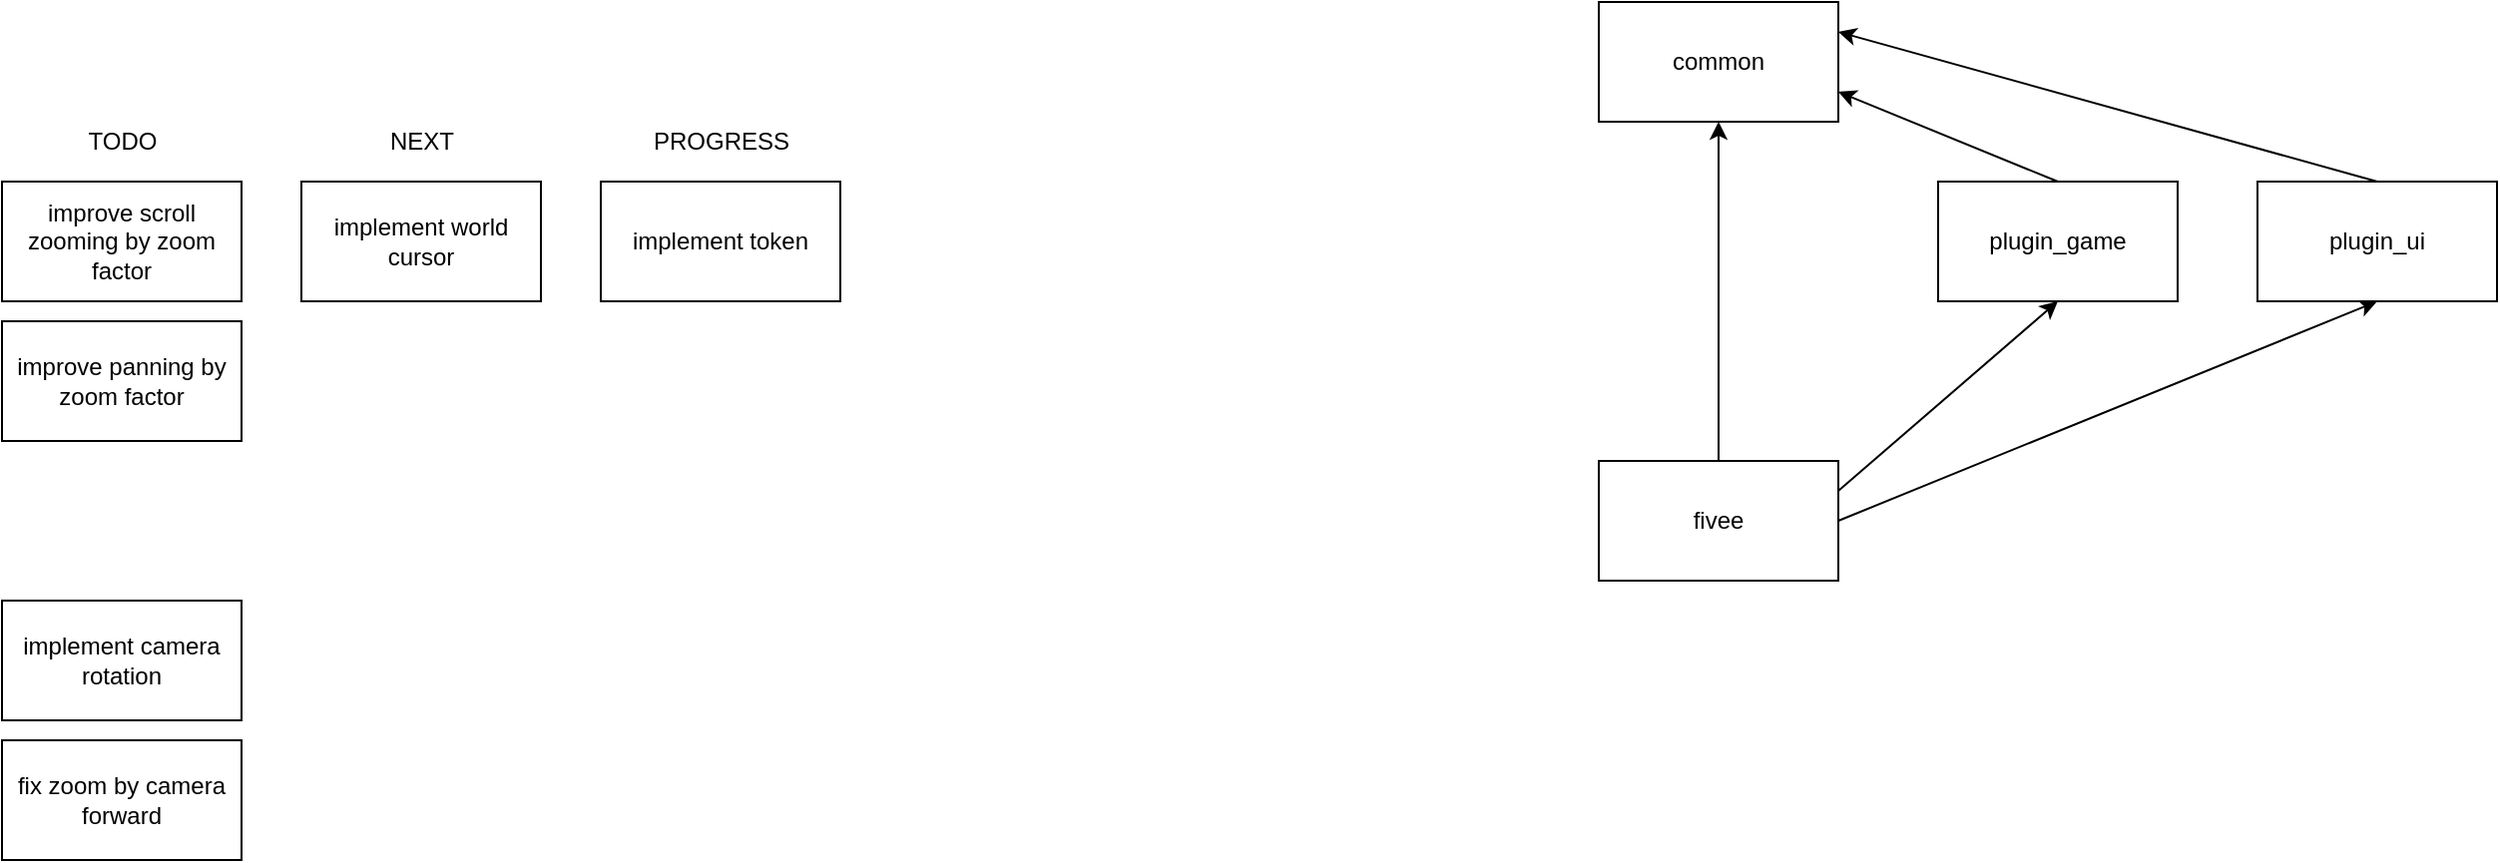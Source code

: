 <mxfile>
    <diagram id="fbY-3la6N2TdW8390JJk" name="Page-1">
        <mxGraphModel dx="2620" dy="904" grid="1" gridSize="10" guides="1" tooltips="1" connect="1" arrows="1" fold="1" page="1" pageScale="1" pageWidth="850" pageHeight="1100" math="0" shadow="0">
            <root>
                <mxCell id="0"/>
                <mxCell id="1" parent="0"/>
                <mxCell id="4" style="edgeStyle=none;html=1;exitX=0.5;exitY=0;exitDx=0;exitDy=0;" parent="1" source="2" target="3" edge="1">
                    <mxGeometry relative="1" as="geometry"/>
                </mxCell>
                <mxCell id="6" style="edgeStyle=none;html=1;exitX=1;exitY=0.25;exitDx=0;exitDy=0;entryX=0.5;entryY=1;entryDx=0;entryDy=0;" parent="1" source="2" target="5" edge="1">
                    <mxGeometry relative="1" as="geometry"/>
                </mxCell>
                <mxCell id="22" style="edgeStyle=none;html=1;exitX=1;exitY=0.5;exitDx=0;exitDy=0;entryX=0.5;entryY=1;entryDx=0;entryDy=0;" parent="1" source="2" target="21" edge="1">
                    <mxGeometry relative="1" as="geometry"/>
                </mxCell>
                <mxCell id="2" value="fivee" style="rounded=0;whiteSpace=wrap;html=1;" parent="1" vertex="1">
                    <mxGeometry x="380" y="430" width="120" height="60" as="geometry"/>
                </mxCell>
                <mxCell id="3" value="common" style="rounded=0;whiteSpace=wrap;html=1;" parent="1" vertex="1">
                    <mxGeometry x="380" y="200" width="120" height="60" as="geometry"/>
                </mxCell>
                <mxCell id="7" style="edgeStyle=none;html=1;exitX=0.5;exitY=0;exitDx=0;exitDy=0;entryX=1;entryY=0.75;entryDx=0;entryDy=0;" parent="1" source="5" target="3" edge="1">
                    <mxGeometry relative="1" as="geometry"/>
                </mxCell>
                <mxCell id="5" value="plugin_game" style="rounded=0;whiteSpace=wrap;html=1;" parent="1" vertex="1">
                    <mxGeometry x="550" y="290" width="120" height="60" as="geometry"/>
                </mxCell>
                <mxCell id="17" value="improve scroll zooming by zoom factor" style="rounded=0;whiteSpace=wrap;html=1;" parent="1" vertex="1">
                    <mxGeometry x="-420" y="290" width="120" height="60" as="geometry"/>
                </mxCell>
                <mxCell id="18" value="TODO" style="text;html=1;align=center;verticalAlign=middle;resizable=0;points=[];autosize=1;strokeColor=none;fillColor=none;" parent="1" vertex="1">
                    <mxGeometry x="-390" y="255" width="60" height="30" as="geometry"/>
                </mxCell>
                <mxCell id="19" value="NEXT" style="text;html=1;align=center;verticalAlign=middle;resizable=0;points=[];autosize=1;strokeColor=none;fillColor=none;" parent="1" vertex="1">
                    <mxGeometry x="-240" y="255" width="60" height="30" as="geometry"/>
                </mxCell>
                <mxCell id="20" value="PROGRESS" style="text;html=1;align=center;verticalAlign=middle;resizable=0;points=[];autosize=1;strokeColor=none;fillColor=none;" parent="1" vertex="1">
                    <mxGeometry x="-105" y="255" width="90" height="30" as="geometry"/>
                </mxCell>
                <mxCell id="23" style="edgeStyle=none;html=1;exitX=0.5;exitY=0;exitDx=0;exitDy=0;entryX=1;entryY=0.25;entryDx=0;entryDy=0;" parent="1" source="21" target="3" edge="1">
                    <mxGeometry relative="1" as="geometry"/>
                </mxCell>
                <mxCell id="21" value="plugin_ui" style="rounded=0;whiteSpace=wrap;html=1;" parent="1" vertex="1">
                    <mxGeometry x="710" y="290" width="120" height="60" as="geometry"/>
                </mxCell>
                <mxCell id="24" value="improve panning by zoom factor" style="rounded=0;whiteSpace=wrap;html=1;" parent="1" vertex="1">
                    <mxGeometry x="-420" y="360" width="120" height="60" as="geometry"/>
                </mxCell>
                <mxCell id="25" value="implement world cursor" style="rounded=0;whiteSpace=wrap;html=1;" parent="1" vertex="1">
                    <mxGeometry x="-270" y="290" width="120" height="60" as="geometry"/>
                </mxCell>
                <mxCell id="29" value="implement camera rotation" style="rounded=0;whiteSpace=wrap;html=1;" parent="1" vertex="1">
                    <mxGeometry x="-420" y="500" width="120" height="60" as="geometry"/>
                </mxCell>
                <mxCell id="30" value="fix zoom by camera forward" style="rounded=0;whiteSpace=wrap;html=1;" parent="1" vertex="1">
                    <mxGeometry x="-420" y="570" width="120" height="60" as="geometry"/>
                </mxCell>
                <mxCell id="31" value="implement token" style="rounded=0;whiteSpace=wrap;html=1;" vertex="1" parent="1">
                    <mxGeometry x="-120" y="290" width="120" height="60" as="geometry"/>
                </mxCell>
            </root>
        </mxGraphModel>
    </diagram>
</mxfile>